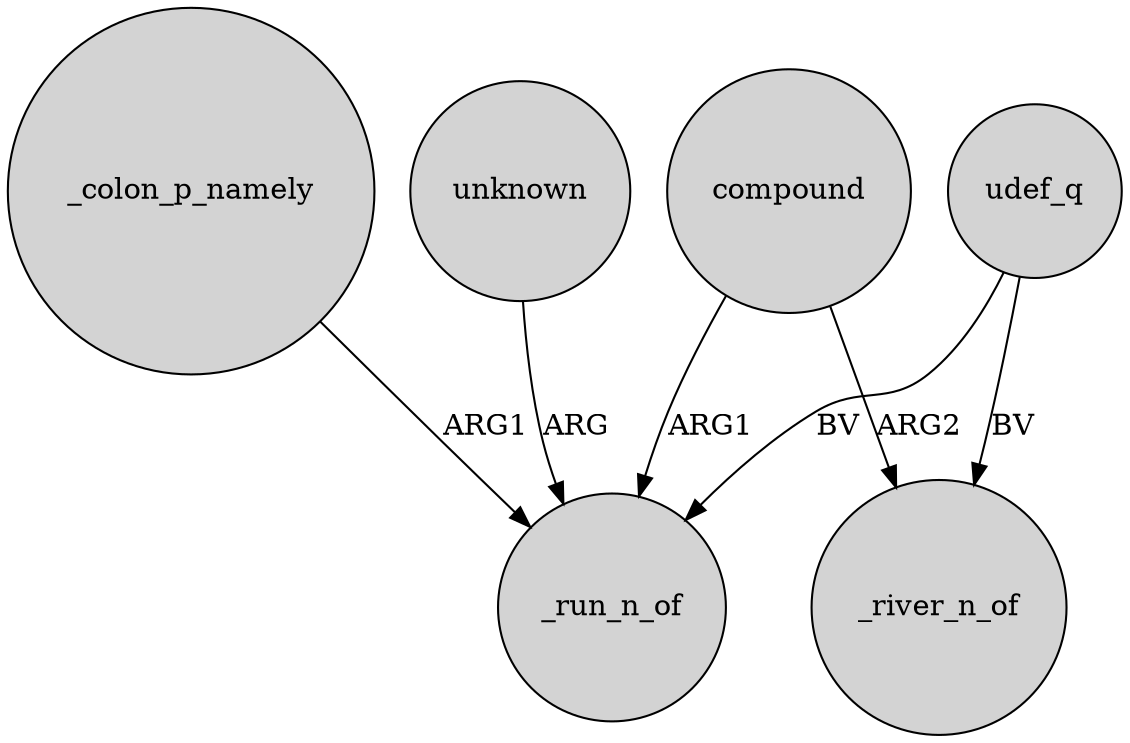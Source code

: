 digraph {
	node [shape=circle style=filled]
	_colon_p_namely -> _run_n_of [label=ARG1]
	udef_q -> _run_n_of [label=BV]
	compound -> _river_n_of [label=ARG2]
	compound -> _run_n_of [label=ARG1]
	unknown -> _run_n_of [label=ARG]
	udef_q -> _river_n_of [label=BV]
}

